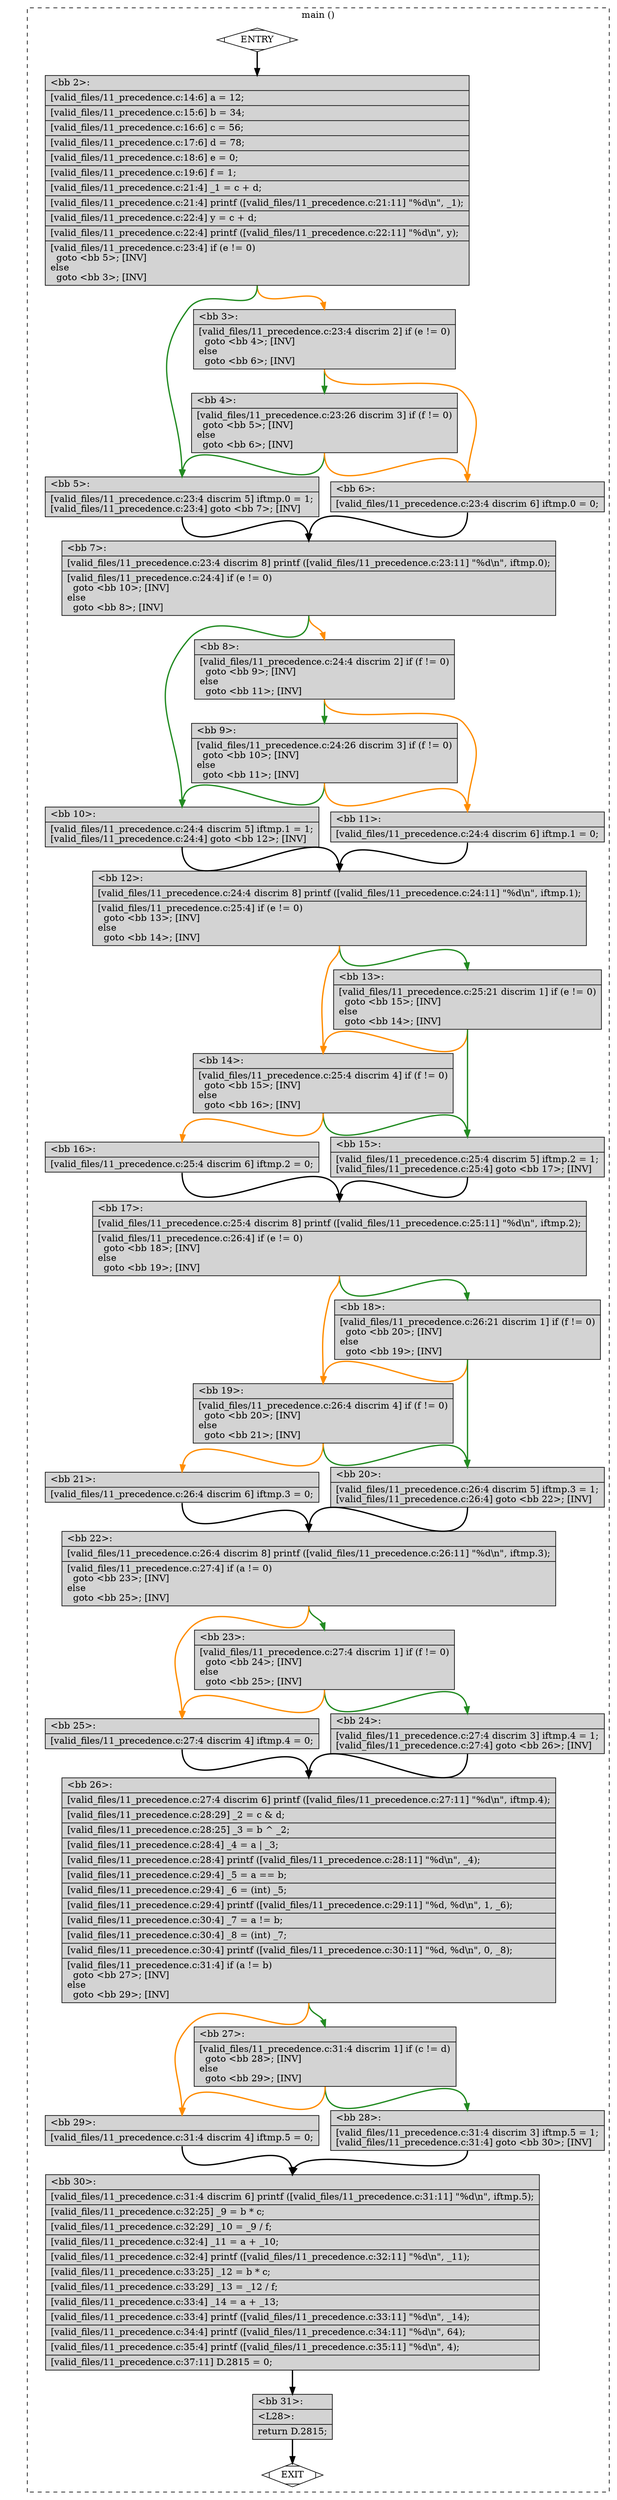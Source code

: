 digraph "a-11_precedence.c.015t.cfg" {
overlap=false;
subgraph "cluster_main" {
	style="dashed";
	color="black";
	label="main ()";
	fn_0_basic_block_0 [shape=Mdiamond,style=filled,fillcolor=white,label="ENTRY"];

	fn_0_basic_block_1 [shape=Mdiamond,style=filled,fillcolor=white,label="EXIT"];

	fn_0_basic_block_2 [shape=record,style=filled,fillcolor=lightgrey,label="{\<bb\ 2\>:\l\
|[valid_files/11_precedence.c:14:6]\ a\ =\ 12;\l\
|[valid_files/11_precedence.c:15:6]\ b\ =\ 34;\l\
|[valid_files/11_precedence.c:16:6]\ c\ =\ 56;\l\
|[valid_files/11_precedence.c:17:6]\ d\ =\ 78;\l\
|[valid_files/11_precedence.c:18:6]\ e\ =\ 0;\l\
|[valid_files/11_precedence.c:19:6]\ f\ =\ 1;\l\
|[valid_files/11_precedence.c:21:4]\ _1\ =\ c\ +\ d;\l\
|[valid_files/11_precedence.c:21:4]\ printf\ ([valid_files/11_precedence.c:21:11]\ \"%d\\n\",\ _1);\l\
|[valid_files/11_precedence.c:22:4]\ y\ =\ c\ +\ d;\l\
|[valid_files/11_precedence.c:22:4]\ printf\ ([valid_files/11_precedence.c:22:11]\ \"%d\\n\",\ y);\l\
|[valid_files/11_precedence.c:23:4]\ if\ (e\ !=\ 0)\l\
\ \ goto\ \<bb\ 5\>;\ [INV]\l\
else\l\
\ \ goto\ \<bb\ 3\>;\ [INV]\l\
}"];

	fn_0_basic_block_3 [shape=record,style=filled,fillcolor=lightgrey,label="{\<bb\ 3\>:\l\
|[valid_files/11_precedence.c:23:4\ discrim\ 2]\ if\ (e\ !=\ 0)\l\
\ \ goto\ \<bb\ 4\>;\ [INV]\l\
else\l\
\ \ goto\ \<bb\ 6\>;\ [INV]\l\
}"];

	fn_0_basic_block_4 [shape=record,style=filled,fillcolor=lightgrey,label="{\<bb\ 4\>:\l\
|[valid_files/11_precedence.c:23:26\ discrim\ 3]\ if\ (f\ !=\ 0)\l\
\ \ goto\ \<bb\ 5\>;\ [INV]\l\
else\l\
\ \ goto\ \<bb\ 6\>;\ [INV]\l\
}"];

	fn_0_basic_block_5 [shape=record,style=filled,fillcolor=lightgrey,label="{\<bb\ 5\>:\l\
|[valid_files/11_precedence.c:23:4\ discrim\ 5]\ iftmp.0\ =\ 1;\l\
[valid_files/11_precedence.c:23:4]\ goto\ \<bb\ 7\>;\ [INV]\l\
}"];

	fn_0_basic_block_6 [shape=record,style=filled,fillcolor=lightgrey,label="{\<bb\ 6\>:\l\
|[valid_files/11_precedence.c:23:4\ discrim\ 6]\ iftmp.0\ =\ 0;\l\
}"];

	fn_0_basic_block_7 [shape=record,style=filled,fillcolor=lightgrey,label="{\<bb\ 7\>:\l\
|[valid_files/11_precedence.c:23:4\ discrim\ 8]\ printf\ ([valid_files/11_precedence.c:23:11]\ \"%d\\n\",\ iftmp.0);\l\
|[valid_files/11_precedence.c:24:4]\ if\ (e\ !=\ 0)\l\
\ \ goto\ \<bb\ 10\>;\ [INV]\l\
else\l\
\ \ goto\ \<bb\ 8\>;\ [INV]\l\
}"];

	fn_0_basic_block_8 [shape=record,style=filled,fillcolor=lightgrey,label="{\<bb\ 8\>:\l\
|[valid_files/11_precedence.c:24:4\ discrim\ 2]\ if\ (f\ !=\ 0)\l\
\ \ goto\ \<bb\ 9\>;\ [INV]\l\
else\l\
\ \ goto\ \<bb\ 11\>;\ [INV]\l\
}"];

	fn_0_basic_block_9 [shape=record,style=filled,fillcolor=lightgrey,label="{\<bb\ 9\>:\l\
|[valid_files/11_precedence.c:24:26\ discrim\ 3]\ if\ (f\ !=\ 0)\l\
\ \ goto\ \<bb\ 10\>;\ [INV]\l\
else\l\
\ \ goto\ \<bb\ 11\>;\ [INV]\l\
}"];

	fn_0_basic_block_10 [shape=record,style=filled,fillcolor=lightgrey,label="{\<bb\ 10\>:\l\
|[valid_files/11_precedence.c:24:4\ discrim\ 5]\ iftmp.1\ =\ 1;\l\
[valid_files/11_precedence.c:24:4]\ goto\ \<bb\ 12\>;\ [INV]\l\
}"];

	fn_0_basic_block_11 [shape=record,style=filled,fillcolor=lightgrey,label="{\<bb\ 11\>:\l\
|[valid_files/11_precedence.c:24:4\ discrim\ 6]\ iftmp.1\ =\ 0;\l\
}"];

	fn_0_basic_block_12 [shape=record,style=filled,fillcolor=lightgrey,label="{\<bb\ 12\>:\l\
|[valid_files/11_precedence.c:24:4\ discrim\ 8]\ printf\ ([valid_files/11_precedence.c:24:11]\ \"%d\\n\",\ iftmp.1);\l\
|[valid_files/11_precedence.c:25:4]\ if\ (e\ !=\ 0)\l\
\ \ goto\ \<bb\ 13\>;\ [INV]\l\
else\l\
\ \ goto\ \<bb\ 14\>;\ [INV]\l\
}"];

	fn_0_basic_block_13 [shape=record,style=filled,fillcolor=lightgrey,label="{\<bb\ 13\>:\l\
|[valid_files/11_precedence.c:25:21\ discrim\ 1]\ if\ (e\ !=\ 0)\l\
\ \ goto\ \<bb\ 15\>;\ [INV]\l\
else\l\
\ \ goto\ \<bb\ 14\>;\ [INV]\l\
}"];

	fn_0_basic_block_14 [shape=record,style=filled,fillcolor=lightgrey,label="{\<bb\ 14\>:\l\
|[valid_files/11_precedence.c:25:4\ discrim\ 4]\ if\ (f\ !=\ 0)\l\
\ \ goto\ \<bb\ 15\>;\ [INV]\l\
else\l\
\ \ goto\ \<bb\ 16\>;\ [INV]\l\
}"];

	fn_0_basic_block_15 [shape=record,style=filled,fillcolor=lightgrey,label="{\<bb\ 15\>:\l\
|[valid_files/11_precedence.c:25:4\ discrim\ 5]\ iftmp.2\ =\ 1;\l\
[valid_files/11_precedence.c:25:4]\ goto\ \<bb\ 17\>;\ [INV]\l\
}"];

	fn_0_basic_block_16 [shape=record,style=filled,fillcolor=lightgrey,label="{\<bb\ 16\>:\l\
|[valid_files/11_precedence.c:25:4\ discrim\ 6]\ iftmp.2\ =\ 0;\l\
}"];

	fn_0_basic_block_17 [shape=record,style=filled,fillcolor=lightgrey,label="{\<bb\ 17\>:\l\
|[valid_files/11_precedence.c:25:4\ discrim\ 8]\ printf\ ([valid_files/11_precedence.c:25:11]\ \"%d\\n\",\ iftmp.2);\l\
|[valid_files/11_precedence.c:26:4]\ if\ (e\ !=\ 0)\l\
\ \ goto\ \<bb\ 18\>;\ [INV]\l\
else\l\
\ \ goto\ \<bb\ 19\>;\ [INV]\l\
}"];

	fn_0_basic_block_18 [shape=record,style=filled,fillcolor=lightgrey,label="{\<bb\ 18\>:\l\
|[valid_files/11_precedence.c:26:21\ discrim\ 1]\ if\ (f\ !=\ 0)\l\
\ \ goto\ \<bb\ 20\>;\ [INV]\l\
else\l\
\ \ goto\ \<bb\ 19\>;\ [INV]\l\
}"];

	fn_0_basic_block_19 [shape=record,style=filled,fillcolor=lightgrey,label="{\<bb\ 19\>:\l\
|[valid_files/11_precedence.c:26:4\ discrim\ 4]\ if\ (f\ !=\ 0)\l\
\ \ goto\ \<bb\ 20\>;\ [INV]\l\
else\l\
\ \ goto\ \<bb\ 21\>;\ [INV]\l\
}"];

	fn_0_basic_block_20 [shape=record,style=filled,fillcolor=lightgrey,label="{\<bb\ 20\>:\l\
|[valid_files/11_precedence.c:26:4\ discrim\ 5]\ iftmp.3\ =\ 1;\l\
[valid_files/11_precedence.c:26:4]\ goto\ \<bb\ 22\>;\ [INV]\l\
}"];

	fn_0_basic_block_21 [shape=record,style=filled,fillcolor=lightgrey,label="{\<bb\ 21\>:\l\
|[valid_files/11_precedence.c:26:4\ discrim\ 6]\ iftmp.3\ =\ 0;\l\
}"];

	fn_0_basic_block_22 [shape=record,style=filled,fillcolor=lightgrey,label="{\<bb\ 22\>:\l\
|[valid_files/11_precedence.c:26:4\ discrim\ 8]\ printf\ ([valid_files/11_precedence.c:26:11]\ \"%d\\n\",\ iftmp.3);\l\
|[valid_files/11_precedence.c:27:4]\ if\ (a\ !=\ 0)\l\
\ \ goto\ \<bb\ 23\>;\ [INV]\l\
else\l\
\ \ goto\ \<bb\ 25\>;\ [INV]\l\
}"];

	fn_0_basic_block_23 [shape=record,style=filled,fillcolor=lightgrey,label="{\<bb\ 23\>:\l\
|[valid_files/11_precedence.c:27:4\ discrim\ 1]\ if\ (f\ !=\ 0)\l\
\ \ goto\ \<bb\ 24\>;\ [INV]\l\
else\l\
\ \ goto\ \<bb\ 25\>;\ [INV]\l\
}"];

	fn_0_basic_block_24 [shape=record,style=filled,fillcolor=lightgrey,label="{\<bb\ 24\>:\l\
|[valid_files/11_precedence.c:27:4\ discrim\ 3]\ iftmp.4\ =\ 1;\l\
[valid_files/11_precedence.c:27:4]\ goto\ \<bb\ 26\>;\ [INV]\l\
}"];

	fn_0_basic_block_25 [shape=record,style=filled,fillcolor=lightgrey,label="{\<bb\ 25\>:\l\
|[valid_files/11_precedence.c:27:4\ discrim\ 4]\ iftmp.4\ =\ 0;\l\
}"];

	fn_0_basic_block_26 [shape=record,style=filled,fillcolor=lightgrey,label="{\<bb\ 26\>:\l\
|[valid_files/11_precedence.c:27:4\ discrim\ 6]\ printf\ ([valid_files/11_precedence.c:27:11]\ \"%d\\n\",\ iftmp.4);\l\
|[valid_files/11_precedence.c:28:29]\ _2\ =\ c\ &\ d;\l\
|[valid_files/11_precedence.c:28:25]\ _3\ =\ b\ ^\ _2;\l\
|[valid_files/11_precedence.c:28:4]\ _4\ =\ a\ \|\ _3;\l\
|[valid_files/11_precedence.c:28:4]\ printf\ ([valid_files/11_precedence.c:28:11]\ \"%d\\n\",\ _4);\l\
|[valid_files/11_precedence.c:29:4]\ _5\ =\ a\ ==\ b;\l\
|[valid_files/11_precedence.c:29:4]\ _6\ =\ (int)\ _5;\l\
|[valid_files/11_precedence.c:29:4]\ printf\ ([valid_files/11_precedence.c:29:11]\ \"%d,\ %d\\n\",\ 1,\ _6);\l\
|[valid_files/11_precedence.c:30:4]\ _7\ =\ a\ !=\ b;\l\
|[valid_files/11_precedence.c:30:4]\ _8\ =\ (int)\ _7;\l\
|[valid_files/11_precedence.c:30:4]\ printf\ ([valid_files/11_precedence.c:30:11]\ \"%d,\ %d\\n\",\ 0,\ _8);\l\
|[valid_files/11_precedence.c:31:4]\ if\ (a\ !=\ b)\l\
\ \ goto\ \<bb\ 27\>;\ [INV]\l\
else\l\
\ \ goto\ \<bb\ 29\>;\ [INV]\l\
}"];

	fn_0_basic_block_27 [shape=record,style=filled,fillcolor=lightgrey,label="{\<bb\ 27\>:\l\
|[valid_files/11_precedence.c:31:4\ discrim\ 1]\ if\ (c\ !=\ d)\l\
\ \ goto\ \<bb\ 28\>;\ [INV]\l\
else\l\
\ \ goto\ \<bb\ 29\>;\ [INV]\l\
}"];

	fn_0_basic_block_28 [shape=record,style=filled,fillcolor=lightgrey,label="{\<bb\ 28\>:\l\
|[valid_files/11_precedence.c:31:4\ discrim\ 3]\ iftmp.5\ =\ 1;\l\
[valid_files/11_precedence.c:31:4]\ goto\ \<bb\ 30\>;\ [INV]\l\
}"];

	fn_0_basic_block_29 [shape=record,style=filled,fillcolor=lightgrey,label="{\<bb\ 29\>:\l\
|[valid_files/11_precedence.c:31:4\ discrim\ 4]\ iftmp.5\ =\ 0;\l\
}"];

	fn_0_basic_block_30 [shape=record,style=filled,fillcolor=lightgrey,label="{\<bb\ 30\>:\l\
|[valid_files/11_precedence.c:31:4\ discrim\ 6]\ printf\ ([valid_files/11_precedence.c:31:11]\ \"%d\\n\",\ iftmp.5);\l\
|[valid_files/11_precedence.c:32:25]\ _9\ =\ b\ *\ c;\l\
|[valid_files/11_precedence.c:32:29]\ _10\ =\ _9\ /\ f;\l\
|[valid_files/11_precedence.c:32:4]\ _11\ =\ a\ +\ _10;\l\
|[valid_files/11_precedence.c:32:4]\ printf\ ([valid_files/11_precedence.c:32:11]\ \"%d\\n\",\ _11);\l\
|[valid_files/11_precedence.c:33:25]\ _12\ =\ b\ *\ c;\l\
|[valid_files/11_precedence.c:33:29]\ _13\ =\ _12\ /\ f;\l\
|[valid_files/11_precedence.c:33:4]\ _14\ =\ a\ +\ _13;\l\
|[valid_files/11_precedence.c:33:4]\ printf\ ([valid_files/11_precedence.c:33:11]\ \"%d\\n\",\ _14);\l\
|[valid_files/11_precedence.c:34:4]\ printf\ ([valid_files/11_precedence.c:34:11]\ \"%d\\n\",\ 64);\l\
|[valid_files/11_precedence.c:35:4]\ printf\ ([valid_files/11_precedence.c:35:11]\ \"%d\\n\",\ 4);\l\
|[valid_files/11_precedence.c:37:11]\ D.2815\ =\ 0;\l\
}"];

	fn_0_basic_block_31 [shape=record,style=filled,fillcolor=lightgrey,label="{\<bb\ 31\>:\l\
|\<L28\>:\l\
|return\ D.2815;\l\
}"];

	fn_0_basic_block_0:s -> fn_0_basic_block_2:n [style="solid,bold",color=black,weight=100,constraint=true];
	fn_0_basic_block_2:s -> fn_0_basic_block_5:n [style="solid,bold",color=forestgreen,weight=10,constraint=true];
	fn_0_basic_block_2:s -> fn_0_basic_block_3:n [style="solid,bold",color=darkorange,weight=10,constraint=true];
	fn_0_basic_block_3:s -> fn_0_basic_block_4:n [style="solid,bold",color=forestgreen,weight=10,constraint=true];
	fn_0_basic_block_3:s -> fn_0_basic_block_6:n [style="solid,bold",color=darkorange,weight=10,constraint=true];
	fn_0_basic_block_4:s -> fn_0_basic_block_5:n [style="solid,bold",color=forestgreen,weight=10,constraint=true];
	fn_0_basic_block_4:s -> fn_0_basic_block_6:n [style="solid,bold",color=darkorange,weight=10,constraint=true];
	fn_0_basic_block_5:s -> fn_0_basic_block_7:n [style="solid,bold",color=black,weight=100,constraint=true];
	fn_0_basic_block_6:s -> fn_0_basic_block_7:n [style="solid,bold",color=black,weight=100,constraint=true];
	fn_0_basic_block_7:s -> fn_0_basic_block_10:n [style="solid,bold",color=forestgreen,weight=10,constraint=true];
	fn_0_basic_block_7:s -> fn_0_basic_block_8:n [style="solid,bold",color=darkorange,weight=10,constraint=true];
	fn_0_basic_block_8:s -> fn_0_basic_block_9:n [style="solid,bold",color=forestgreen,weight=10,constraint=true];
	fn_0_basic_block_8:s -> fn_0_basic_block_11:n [style="solid,bold",color=darkorange,weight=10,constraint=true];
	fn_0_basic_block_9:s -> fn_0_basic_block_10:n [style="solid,bold",color=forestgreen,weight=10,constraint=true];
	fn_0_basic_block_9:s -> fn_0_basic_block_11:n [style="solid,bold",color=darkorange,weight=10,constraint=true];
	fn_0_basic_block_10:s -> fn_0_basic_block_12:n [style="solid,bold",color=black,weight=100,constraint=true];
	fn_0_basic_block_11:s -> fn_0_basic_block_12:n [style="solid,bold",color=black,weight=100,constraint=true];
	fn_0_basic_block_12:s -> fn_0_basic_block_13:n [style="solid,bold",color=forestgreen,weight=10,constraint=true];
	fn_0_basic_block_12:s -> fn_0_basic_block_14:n [style="solid,bold",color=darkorange,weight=10,constraint=true];
	fn_0_basic_block_13:s -> fn_0_basic_block_15:n [style="solid,bold",color=forestgreen,weight=10,constraint=true];
	fn_0_basic_block_13:s -> fn_0_basic_block_14:n [style="solid,bold",color=darkorange,weight=10,constraint=true];
	fn_0_basic_block_14:s -> fn_0_basic_block_15:n [style="solid,bold",color=forestgreen,weight=10,constraint=true];
	fn_0_basic_block_14:s -> fn_0_basic_block_16:n [style="solid,bold",color=darkorange,weight=10,constraint=true];
	fn_0_basic_block_15:s -> fn_0_basic_block_17:n [style="solid,bold",color=black,weight=100,constraint=true];
	fn_0_basic_block_16:s -> fn_0_basic_block_17:n [style="solid,bold",color=black,weight=100,constraint=true];
	fn_0_basic_block_17:s -> fn_0_basic_block_18:n [style="solid,bold",color=forestgreen,weight=10,constraint=true];
	fn_0_basic_block_17:s -> fn_0_basic_block_19:n [style="solid,bold",color=darkorange,weight=10,constraint=true];
	fn_0_basic_block_18:s -> fn_0_basic_block_20:n [style="solid,bold",color=forestgreen,weight=10,constraint=true];
	fn_0_basic_block_18:s -> fn_0_basic_block_19:n [style="solid,bold",color=darkorange,weight=10,constraint=true];
	fn_0_basic_block_19:s -> fn_0_basic_block_20:n [style="solid,bold",color=forestgreen,weight=10,constraint=true];
	fn_0_basic_block_19:s -> fn_0_basic_block_21:n [style="solid,bold",color=darkorange,weight=10,constraint=true];
	fn_0_basic_block_20:s -> fn_0_basic_block_22:n [style="solid,bold",color=black,weight=100,constraint=true];
	fn_0_basic_block_21:s -> fn_0_basic_block_22:n [style="solid,bold",color=black,weight=100,constraint=true];
	fn_0_basic_block_22:s -> fn_0_basic_block_23:n [style="solid,bold",color=forestgreen,weight=10,constraint=true];
	fn_0_basic_block_22:s -> fn_0_basic_block_25:n [style="solid,bold",color=darkorange,weight=10,constraint=true];
	fn_0_basic_block_23:s -> fn_0_basic_block_24:n [style="solid,bold",color=forestgreen,weight=10,constraint=true];
	fn_0_basic_block_23:s -> fn_0_basic_block_25:n [style="solid,bold",color=darkorange,weight=10,constraint=true];
	fn_0_basic_block_24:s -> fn_0_basic_block_26:n [style="solid,bold",color=black,weight=100,constraint=true];
	fn_0_basic_block_25:s -> fn_0_basic_block_26:n [style="solid,bold",color=black,weight=100,constraint=true];
	fn_0_basic_block_26:s -> fn_0_basic_block_27:n [style="solid,bold",color=forestgreen,weight=10,constraint=true];
	fn_0_basic_block_26:s -> fn_0_basic_block_29:n [style="solid,bold",color=darkorange,weight=10,constraint=true];
	fn_0_basic_block_27:s -> fn_0_basic_block_28:n [style="solid,bold",color=forestgreen,weight=10,constraint=true];
	fn_0_basic_block_27:s -> fn_0_basic_block_29:n [style="solid,bold",color=darkorange,weight=10,constraint=true];
	fn_0_basic_block_28:s -> fn_0_basic_block_30:n [style="solid,bold",color=black,weight=100,constraint=true];
	fn_0_basic_block_29:s -> fn_0_basic_block_30:n [style="solid,bold",color=black,weight=100,constraint=true];
	fn_0_basic_block_30:s -> fn_0_basic_block_31:n [style="solid,bold",color=black,weight=100,constraint=true];
	fn_0_basic_block_31:s -> fn_0_basic_block_1:n [style="solid,bold",color=black,weight=10,constraint=true];
	fn_0_basic_block_0:s -> fn_0_basic_block_1:n [style="invis",constraint=true];
}
}
